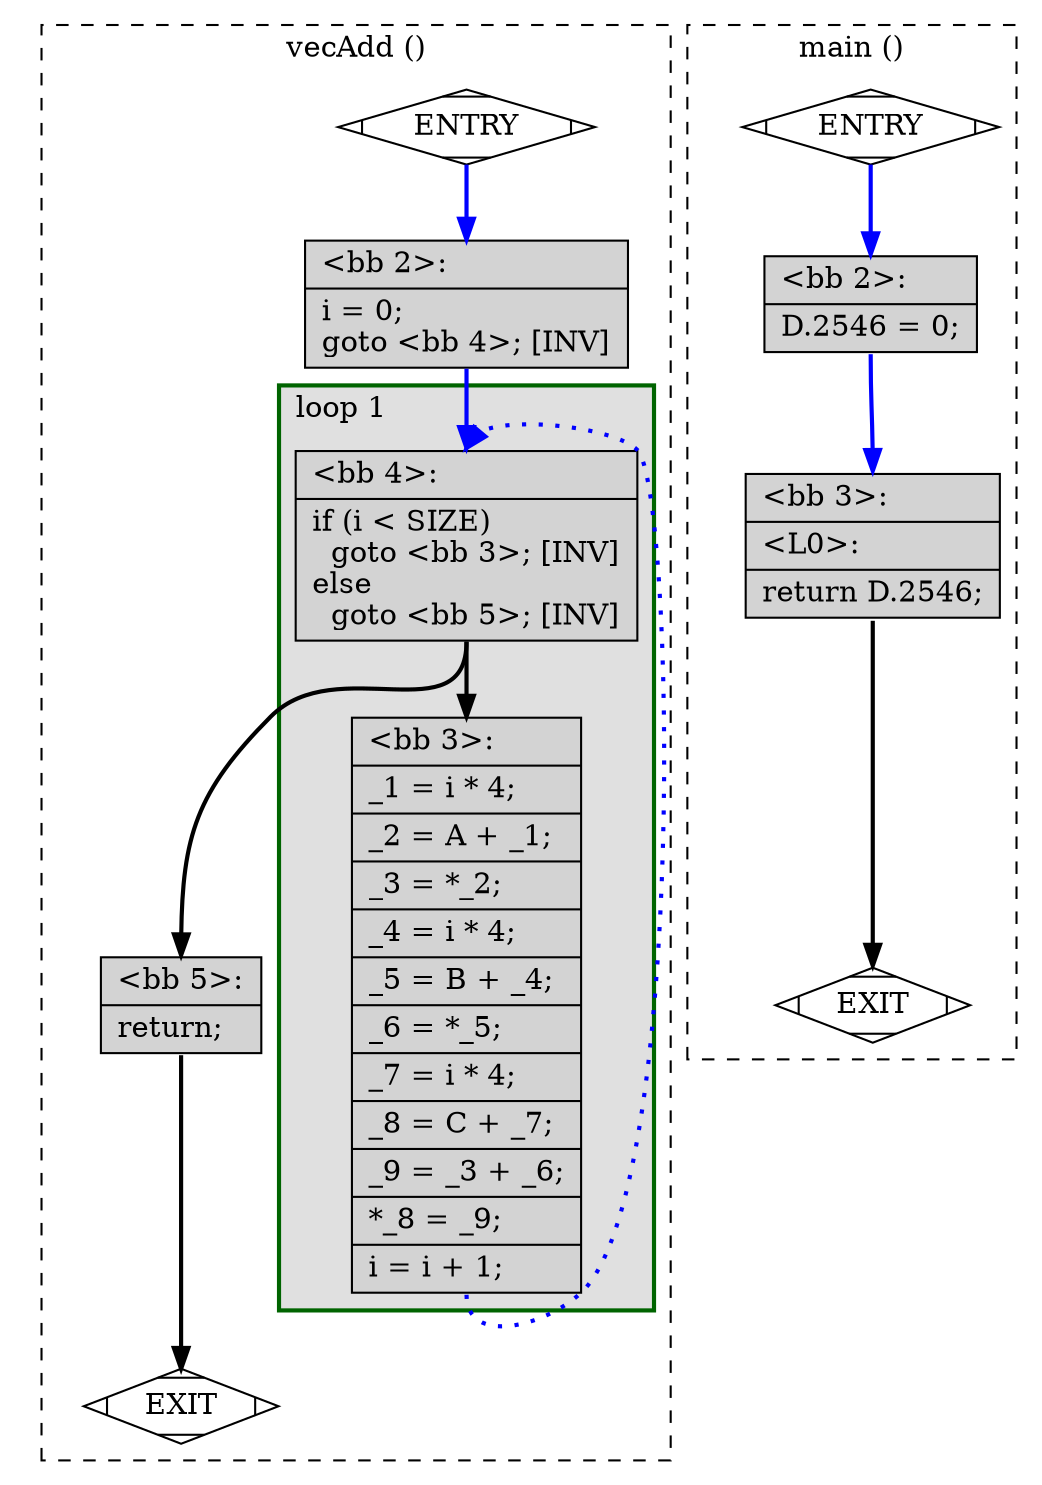 digraph "a-basicVecAdd.c.015t.cfg" {
overlap=false;
subgraph "cluster_vecAdd" {
	style="dashed";
	color="black";
	label="vecAdd ()";
	subgraph cluster_6_1 {
	style="filled";
	color="darkgreen";
	fillcolor="grey88";
	label="loop 1";
	labeljust=l;
	penwidth=2;
	fn_6_basic_block_4 [shape=record,style=filled,fillcolor=lightgrey,label="{\<bb\ 4\>:\l\
|if\ (i\ \<\ SIZE)\l\
\ \ goto\ \<bb\ 3\>;\ [INV]\l\
else\l\
\ \ goto\ \<bb\ 5\>;\ [INV]\l\
}"];

	fn_6_basic_block_3 [shape=record,style=filled,fillcolor=lightgrey,label="{\<bb\ 3\>:\l\
|_1\ =\ i\ *\ 4;\l\
|_2\ =\ A\ +\ _1;\l\
|_3\ =\ *_2;\l\
|_4\ =\ i\ *\ 4;\l\
|_5\ =\ B\ +\ _4;\l\
|_6\ =\ *_5;\l\
|_7\ =\ i\ *\ 4;\l\
|_8\ =\ C\ +\ _7;\l\
|_9\ =\ _3\ +\ _6;\l\
|*_8\ =\ _9;\l\
|i\ =\ i\ +\ 1;\l\
}"];

	}
	fn_6_basic_block_0 [shape=Mdiamond,style=filled,fillcolor=white,label="ENTRY"];

	fn_6_basic_block_1 [shape=Mdiamond,style=filled,fillcolor=white,label="EXIT"];

	fn_6_basic_block_2 [shape=record,style=filled,fillcolor=lightgrey,label="{\<bb\ 2\>:\l\
|i\ =\ 0;\l\
goto\ \<bb\ 4\>;\ [INV]\l\
}"];

	fn_6_basic_block_5 [shape=record,style=filled,fillcolor=lightgrey,label="{\<bb\ 5\>:\l\
|return;\l\
}"];

	fn_6_basic_block_0:s -> fn_6_basic_block_2:n [style="solid,bold",color=blue,weight=100,constraint=true];
	fn_6_basic_block_2:s -> fn_6_basic_block_4:n [style="solid,bold",color=blue,weight=100,constraint=true];
	fn_6_basic_block_3:s -> fn_6_basic_block_4:n [style="dotted,bold",color=blue,weight=10,constraint=false];
	fn_6_basic_block_4:s -> fn_6_basic_block_3:n [style="solid,bold",color=black,weight=10,constraint=true];
	fn_6_basic_block_4:s -> fn_6_basic_block_5:n [style="solid,bold",color=black,weight=10,constraint=true];
	fn_6_basic_block_5:s -> fn_6_basic_block_1:n [style="solid,bold",color=black,weight=10,constraint=true];
	fn_6_basic_block_0:s -> fn_6_basic_block_1:n [style="invis",constraint=true];
}
subgraph "cluster_main" {
	style="dashed";
	color="black";
	label="main ()";
	fn_7_basic_block_0 [shape=Mdiamond,style=filled,fillcolor=white,label="ENTRY"];

	fn_7_basic_block_1 [shape=Mdiamond,style=filled,fillcolor=white,label="EXIT"];

	fn_7_basic_block_2 [shape=record,style=filled,fillcolor=lightgrey,label="{\<bb\ 2\>:\l\
|D.2546\ =\ 0;\l\
}"];

	fn_7_basic_block_3 [shape=record,style=filled,fillcolor=lightgrey,label="{\<bb\ 3\>:\l\
|\<L0\>:\l\
|return\ D.2546;\l\
}"];

	fn_7_basic_block_0:s -> fn_7_basic_block_2:n [style="solid,bold",color=blue,weight=100,constraint=true];
	fn_7_basic_block_2:s -> fn_7_basic_block_3:n [style="solid,bold",color=blue,weight=100,constraint=true];
	fn_7_basic_block_3:s -> fn_7_basic_block_1:n [style="solid,bold",color=black,weight=10,constraint=true];
	fn_7_basic_block_0:s -> fn_7_basic_block_1:n [style="invis",constraint=true];
}
}
